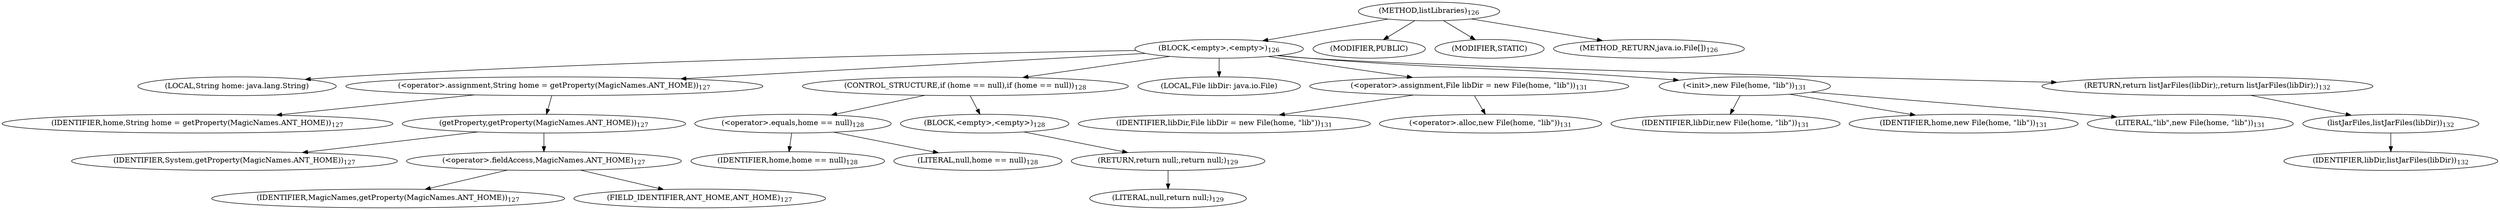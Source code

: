 digraph "listLibraries" {  
"142" [label = <(METHOD,listLibraries)<SUB>126</SUB>> ]
"143" [label = <(BLOCK,&lt;empty&gt;,&lt;empty&gt;)<SUB>126</SUB>> ]
"144" [label = <(LOCAL,String home: java.lang.String)> ]
"145" [label = <(&lt;operator&gt;.assignment,String home = getProperty(MagicNames.ANT_HOME))<SUB>127</SUB>> ]
"146" [label = <(IDENTIFIER,home,String home = getProperty(MagicNames.ANT_HOME))<SUB>127</SUB>> ]
"147" [label = <(getProperty,getProperty(MagicNames.ANT_HOME))<SUB>127</SUB>> ]
"148" [label = <(IDENTIFIER,System,getProperty(MagicNames.ANT_HOME))<SUB>127</SUB>> ]
"149" [label = <(&lt;operator&gt;.fieldAccess,MagicNames.ANT_HOME)<SUB>127</SUB>> ]
"150" [label = <(IDENTIFIER,MagicNames,getProperty(MagicNames.ANT_HOME))<SUB>127</SUB>> ]
"151" [label = <(FIELD_IDENTIFIER,ANT_HOME,ANT_HOME)<SUB>127</SUB>> ]
"152" [label = <(CONTROL_STRUCTURE,if (home == null),if (home == null))<SUB>128</SUB>> ]
"153" [label = <(&lt;operator&gt;.equals,home == null)<SUB>128</SUB>> ]
"154" [label = <(IDENTIFIER,home,home == null)<SUB>128</SUB>> ]
"155" [label = <(LITERAL,null,home == null)<SUB>128</SUB>> ]
"156" [label = <(BLOCK,&lt;empty&gt;,&lt;empty&gt;)<SUB>128</SUB>> ]
"157" [label = <(RETURN,return null;,return null;)<SUB>129</SUB>> ]
"158" [label = <(LITERAL,null,return null;)<SUB>129</SUB>> ]
"4" [label = <(LOCAL,File libDir: java.io.File)> ]
"159" [label = <(&lt;operator&gt;.assignment,File libDir = new File(home, &quot;lib&quot;))<SUB>131</SUB>> ]
"160" [label = <(IDENTIFIER,libDir,File libDir = new File(home, &quot;lib&quot;))<SUB>131</SUB>> ]
"161" [label = <(&lt;operator&gt;.alloc,new File(home, &quot;lib&quot;))<SUB>131</SUB>> ]
"162" [label = <(&lt;init&gt;,new File(home, &quot;lib&quot;))<SUB>131</SUB>> ]
"3" [label = <(IDENTIFIER,libDir,new File(home, &quot;lib&quot;))<SUB>131</SUB>> ]
"163" [label = <(IDENTIFIER,home,new File(home, &quot;lib&quot;))<SUB>131</SUB>> ]
"164" [label = <(LITERAL,&quot;lib&quot;,new File(home, &quot;lib&quot;))<SUB>131</SUB>> ]
"165" [label = <(RETURN,return listJarFiles(libDir);,return listJarFiles(libDir);)<SUB>132</SUB>> ]
"166" [label = <(listJarFiles,listJarFiles(libDir))<SUB>132</SUB>> ]
"167" [label = <(IDENTIFIER,libDir,listJarFiles(libDir))<SUB>132</SUB>> ]
"168" [label = <(MODIFIER,PUBLIC)> ]
"169" [label = <(MODIFIER,STATIC)> ]
"170" [label = <(METHOD_RETURN,java.io.File[])<SUB>126</SUB>> ]
  "142" -> "143" 
  "142" -> "168" 
  "142" -> "169" 
  "142" -> "170" 
  "143" -> "144" 
  "143" -> "145" 
  "143" -> "152" 
  "143" -> "4" 
  "143" -> "159" 
  "143" -> "162" 
  "143" -> "165" 
  "145" -> "146" 
  "145" -> "147" 
  "147" -> "148" 
  "147" -> "149" 
  "149" -> "150" 
  "149" -> "151" 
  "152" -> "153" 
  "152" -> "156" 
  "153" -> "154" 
  "153" -> "155" 
  "156" -> "157" 
  "157" -> "158" 
  "159" -> "160" 
  "159" -> "161" 
  "162" -> "3" 
  "162" -> "163" 
  "162" -> "164" 
  "165" -> "166" 
  "166" -> "167" 
}
